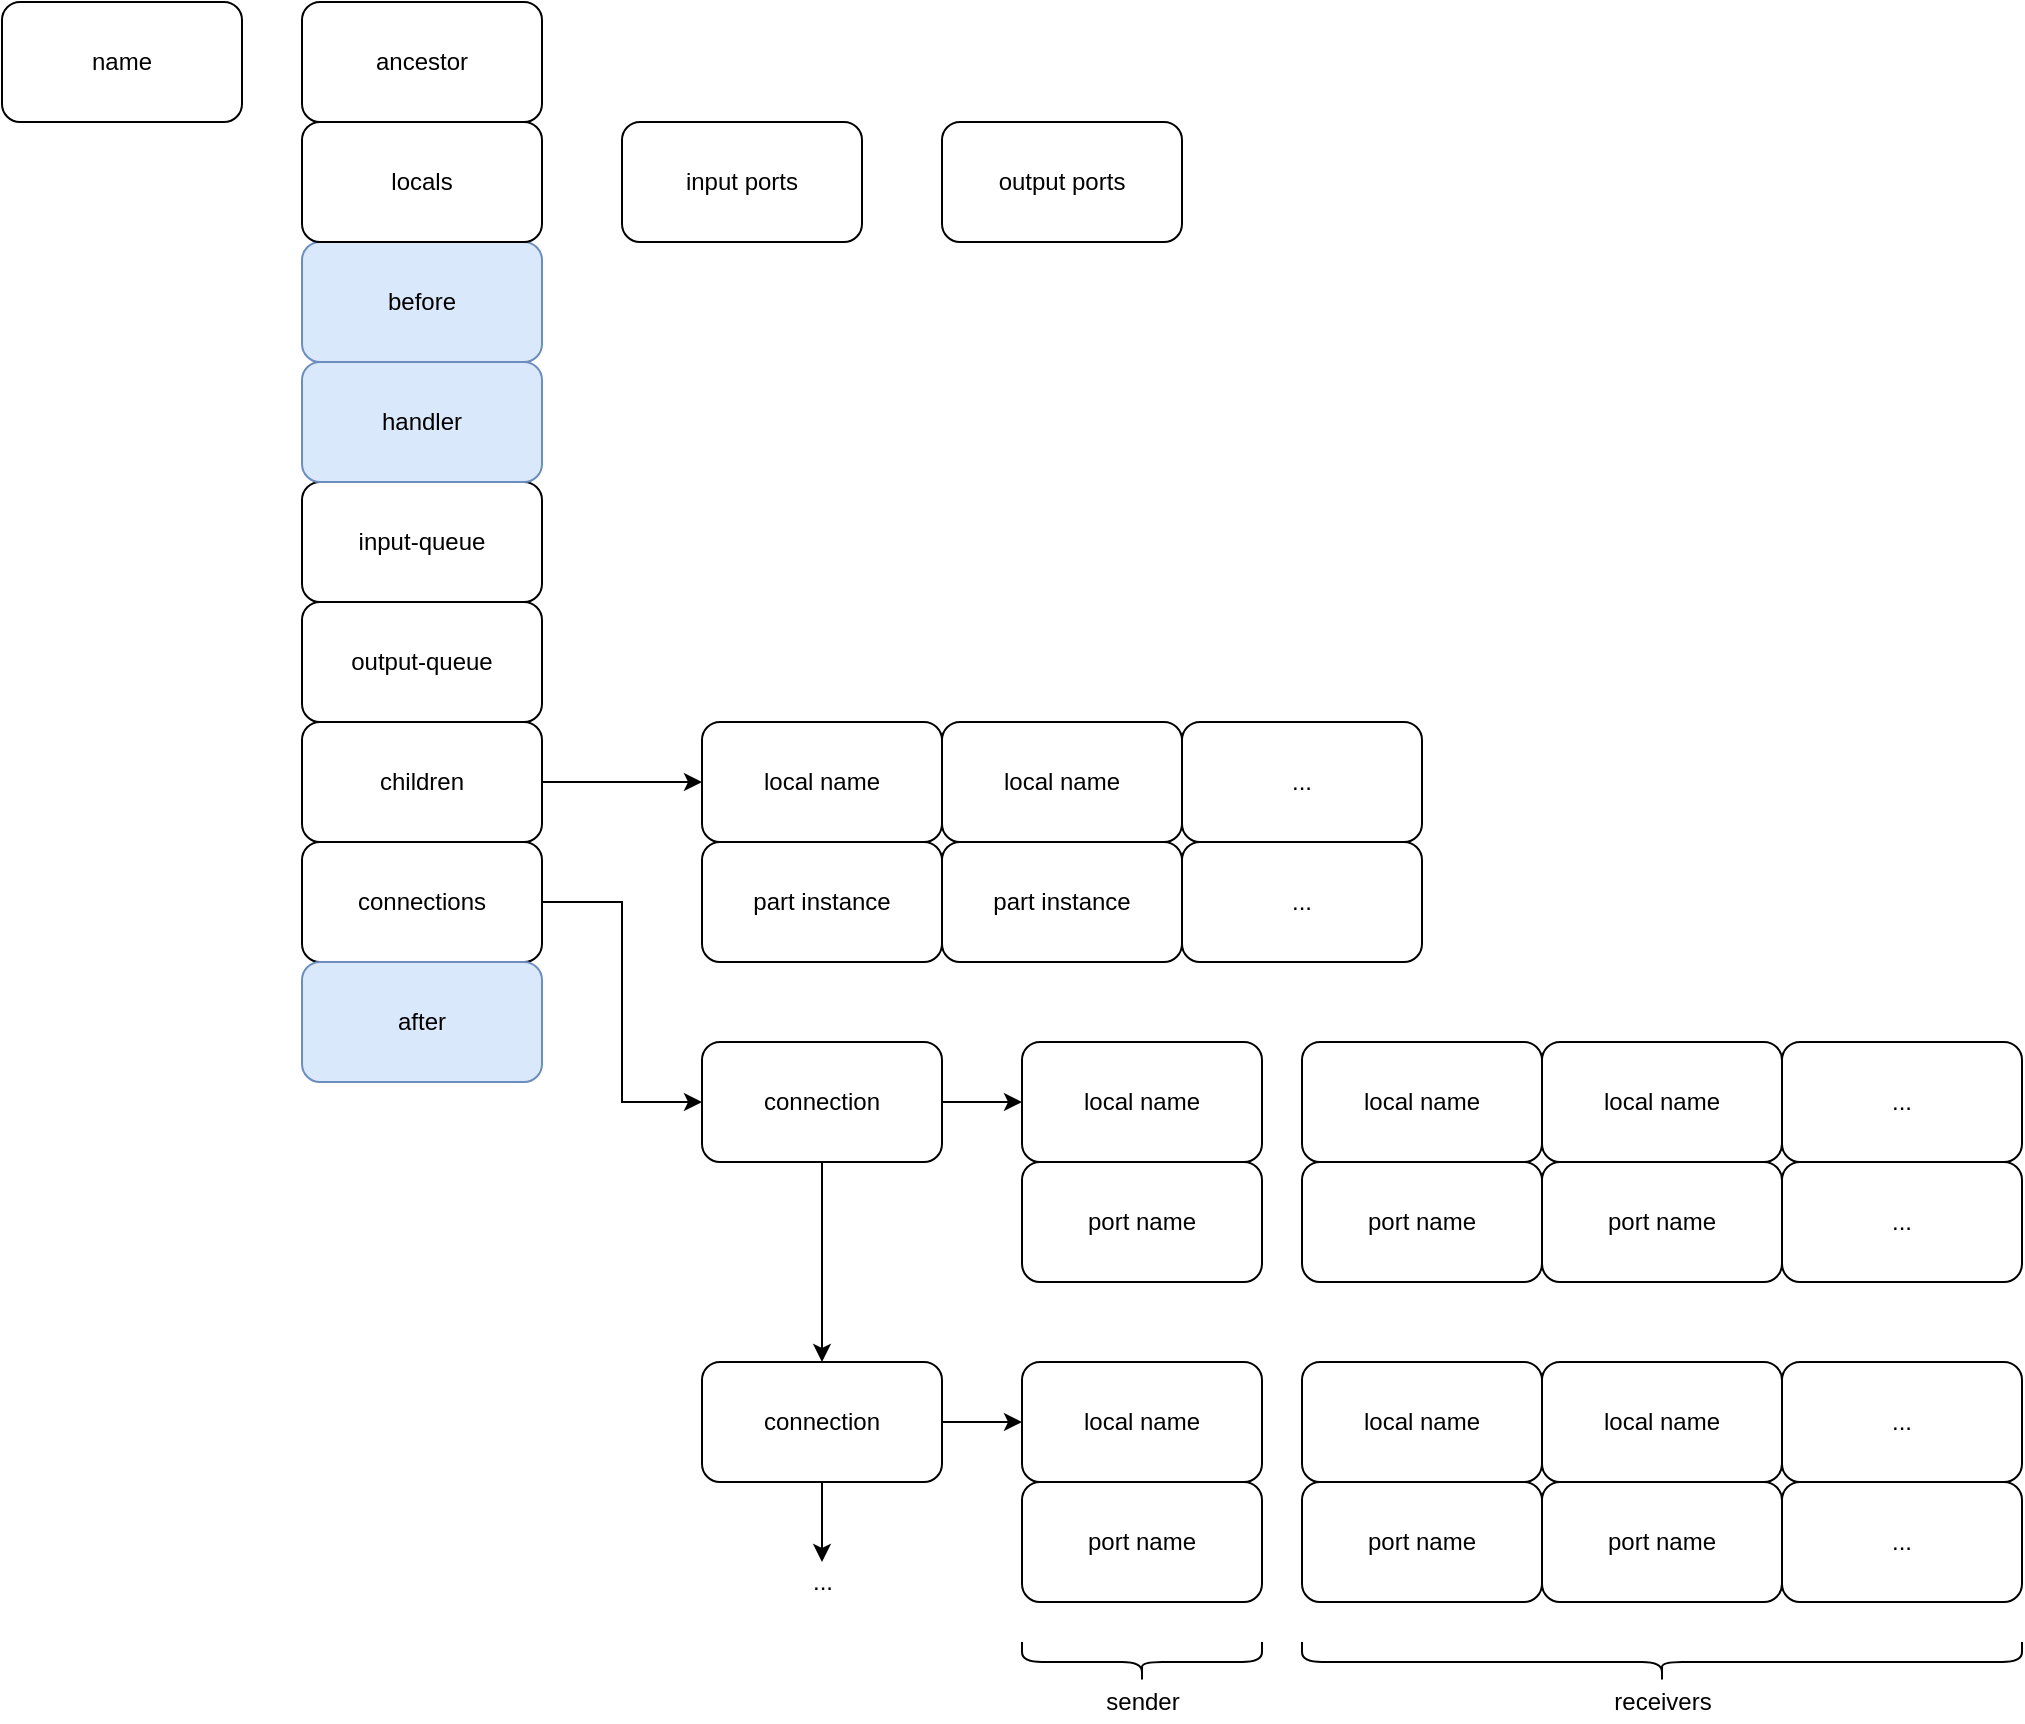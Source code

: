 <mxfile version="14.6.13" type="device"><diagram id="Y4GM_qkI9huKlkZhmG3A" name="Page-1"><mxGraphModel dx="1106" dy="806" grid="1" gridSize="10" guides="1" tooltips="1" connect="1" arrows="1" fold="1" page="1" pageScale="1" pageWidth="1100" pageHeight="850" math="0" shadow="0"><root><mxCell id="0"/><mxCell id="1" parent="0"/><mxCell id="gTtOIrZHVFN9bRKHBBSL-1" value="before" style="rounded=1;whiteSpace=wrap;html=1;fillColor=#dae8fc;strokeColor=#6c8ebf;" vertex="1" parent="1"><mxGeometry x="160" y="160" width="120" height="60" as="geometry"/></mxCell><mxCell id="gTtOIrZHVFN9bRKHBBSL-2" value="input-queue" style="rounded=1;whiteSpace=wrap;html=1;" vertex="1" parent="1"><mxGeometry x="160" y="280" width="120" height="60" as="geometry"/></mxCell><mxCell id="gTtOIrZHVFN9bRKHBBSL-3" value="output-queue" style="rounded=1;whiteSpace=wrap;html=1;" vertex="1" parent="1"><mxGeometry x="160" y="340" width="120" height="60" as="geometry"/></mxCell><mxCell id="gTtOIrZHVFN9bRKHBBSL-19" style="edgeStyle=orthogonalEdgeStyle;rounded=0;orthogonalLoop=1;jettySize=auto;html=1;exitX=1;exitY=0.5;exitDx=0;exitDy=0;entryX=0;entryY=0.5;entryDx=0;entryDy=0;" edge="1" parent="1" source="gTtOIrZHVFN9bRKHBBSL-4" target="gTtOIrZHVFN9bRKHBBSL-9"><mxGeometry relative="1" as="geometry"/></mxCell><mxCell id="gTtOIrZHVFN9bRKHBBSL-4" value="children" style="rounded=1;whiteSpace=wrap;html=1;" vertex="1" parent="1"><mxGeometry x="160" y="400" width="120" height="60" as="geometry"/></mxCell><mxCell id="gTtOIrZHVFN9bRKHBBSL-43" style="edgeStyle=orthogonalEdgeStyle;rounded=0;orthogonalLoop=1;jettySize=auto;html=1;exitX=1;exitY=0.5;exitDx=0;exitDy=0;entryX=0;entryY=0.5;entryDx=0;entryDy=0;" edge="1" parent="1" source="gTtOIrZHVFN9bRKHBBSL-5" target="gTtOIrZHVFN9bRKHBBSL-28"><mxGeometry relative="1" as="geometry"/></mxCell><mxCell id="gTtOIrZHVFN9bRKHBBSL-5" value="connections" style="rounded=1;whiteSpace=wrap;html=1;" vertex="1" parent="1"><mxGeometry x="160" y="460" width="120" height="60" as="geometry"/></mxCell><mxCell id="gTtOIrZHVFN9bRKHBBSL-6" value="after" style="rounded=1;whiteSpace=wrap;html=1;fillColor=#dae8fc;strokeColor=#6c8ebf;" vertex="1" parent="1"><mxGeometry x="160" y="520" width="120" height="60" as="geometry"/></mxCell><mxCell id="gTtOIrZHVFN9bRKHBBSL-7" value="ancestor" style="rounded=1;whiteSpace=wrap;html=1;" vertex="1" parent="1"><mxGeometry x="160" y="40" width="120" height="60" as="geometry"/></mxCell><mxCell id="gTtOIrZHVFN9bRKHBBSL-8" value="locals" style="rounded=1;whiteSpace=wrap;html=1;" vertex="1" parent="1"><mxGeometry x="160" y="100" width="120" height="60" as="geometry"/></mxCell><mxCell id="gTtOIrZHVFN9bRKHBBSL-9" value="local name" style="rounded=1;whiteSpace=wrap;html=1;" vertex="1" parent="1"><mxGeometry x="360" y="400" width="120" height="60" as="geometry"/></mxCell><mxCell id="gTtOIrZHVFN9bRKHBBSL-10" value="part instance" style="rounded=1;whiteSpace=wrap;html=1;" vertex="1" parent="1"><mxGeometry x="360" y="460" width="120" height="60" as="geometry"/></mxCell><mxCell id="gTtOIrZHVFN9bRKHBBSL-11" value="input ports" style="rounded=1;whiteSpace=wrap;html=1;" vertex="1" parent="1"><mxGeometry x="320" y="100" width="120" height="60" as="geometry"/></mxCell><mxCell id="gTtOIrZHVFN9bRKHBBSL-12" value="output ports" style="rounded=1;whiteSpace=wrap;html=1;" vertex="1" parent="1"><mxGeometry x="480" y="100" width="120" height="60" as="geometry"/></mxCell><mxCell id="gTtOIrZHVFN9bRKHBBSL-13" value="name" style="rounded=1;whiteSpace=wrap;html=1;" vertex="1" parent="1"><mxGeometry x="10" y="40" width="120" height="60" as="geometry"/></mxCell><mxCell id="gTtOIrZHVFN9bRKHBBSL-14" value="handler" style="rounded=1;whiteSpace=wrap;html=1;fillColor=#dae8fc;strokeColor=#6c8ebf;" vertex="1" parent="1"><mxGeometry x="160" y="220" width="120" height="60" as="geometry"/></mxCell><mxCell id="gTtOIrZHVFN9bRKHBBSL-15" value="local name" style="rounded=1;whiteSpace=wrap;html=1;" vertex="1" parent="1"><mxGeometry x="480" y="400" width="120" height="60" as="geometry"/></mxCell><mxCell id="gTtOIrZHVFN9bRKHBBSL-16" value="part instance" style="rounded=1;whiteSpace=wrap;html=1;" vertex="1" parent="1"><mxGeometry x="480" y="460" width="120" height="60" as="geometry"/></mxCell><mxCell id="gTtOIrZHVFN9bRKHBBSL-17" value="..." style="rounded=1;whiteSpace=wrap;html=1;" vertex="1" parent="1"><mxGeometry x="600" y="400" width="120" height="60" as="geometry"/></mxCell><mxCell id="gTtOIrZHVFN9bRKHBBSL-18" value="..." style="rounded=1;whiteSpace=wrap;html=1;" vertex="1" parent="1"><mxGeometry x="600" y="460" width="120" height="60" as="geometry"/></mxCell><mxCell id="gTtOIrZHVFN9bRKHBBSL-20" value="local name" style="rounded=1;whiteSpace=wrap;html=1;" vertex="1" parent="1"><mxGeometry x="520" y="560" width="120" height="60" as="geometry"/></mxCell><mxCell id="gTtOIrZHVFN9bRKHBBSL-21" value="port name" style="rounded=1;whiteSpace=wrap;html=1;" vertex="1" parent="1"><mxGeometry x="520" y="620" width="120" height="60" as="geometry"/></mxCell><mxCell id="gTtOIrZHVFN9bRKHBBSL-22" value="local name" style="rounded=1;whiteSpace=wrap;html=1;" vertex="1" parent="1"><mxGeometry x="660" y="560" width="120" height="60" as="geometry"/></mxCell><mxCell id="gTtOIrZHVFN9bRKHBBSL-23" value="port name" style="rounded=1;whiteSpace=wrap;html=1;" vertex="1" parent="1"><mxGeometry x="660" y="620" width="120" height="60" as="geometry"/></mxCell><mxCell id="gTtOIrZHVFN9bRKHBBSL-24" value="local name" style="rounded=1;whiteSpace=wrap;html=1;" vertex="1" parent="1"><mxGeometry x="780" y="560" width="120" height="60" as="geometry"/></mxCell><mxCell id="gTtOIrZHVFN9bRKHBBSL-25" value="port name" style="rounded=1;whiteSpace=wrap;html=1;" vertex="1" parent="1"><mxGeometry x="780" y="620" width="120" height="60" as="geometry"/></mxCell><mxCell id="gTtOIrZHVFN9bRKHBBSL-26" value="..." style="rounded=1;whiteSpace=wrap;html=1;" vertex="1" parent="1"><mxGeometry x="900" y="560" width="120" height="60" as="geometry"/></mxCell><mxCell id="gTtOIrZHVFN9bRKHBBSL-27" value="..." style="rounded=1;whiteSpace=wrap;html=1;" vertex="1" parent="1"><mxGeometry x="900" y="620" width="120" height="60" as="geometry"/></mxCell><mxCell id="gTtOIrZHVFN9bRKHBBSL-38" style="edgeStyle=orthogonalEdgeStyle;rounded=0;orthogonalLoop=1;jettySize=auto;html=1;exitX=1;exitY=0.5;exitDx=0;exitDy=0;entryX=0;entryY=0.5;entryDx=0;entryDy=0;" edge="1" parent="1" source="gTtOIrZHVFN9bRKHBBSL-28" target="gTtOIrZHVFN9bRKHBBSL-20"><mxGeometry relative="1" as="geometry"/></mxCell><mxCell id="gTtOIrZHVFN9bRKHBBSL-39" style="edgeStyle=orthogonalEdgeStyle;rounded=0;orthogonalLoop=1;jettySize=auto;html=1;exitX=0.5;exitY=1;exitDx=0;exitDy=0;entryX=0.5;entryY=0;entryDx=0;entryDy=0;" edge="1" parent="1" source="gTtOIrZHVFN9bRKHBBSL-28" target="gTtOIrZHVFN9bRKHBBSL-29"><mxGeometry relative="1" as="geometry"/></mxCell><mxCell id="gTtOIrZHVFN9bRKHBBSL-28" value="connection" style="rounded=1;whiteSpace=wrap;html=1;" vertex="1" parent="1"><mxGeometry x="360" y="560" width="120" height="60" as="geometry"/></mxCell><mxCell id="gTtOIrZHVFN9bRKHBBSL-40" style="edgeStyle=orthogonalEdgeStyle;rounded=0;orthogonalLoop=1;jettySize=auto;html=1;exitX=1;exitY=0.5;exitDx=0;exitDy=0;entryX=0;entryY=0.5;entryDx=0;entryDy=0;" edge="1" parent="1" source="gTtOIrZHVFN9bRKHBBSL-29" target="gTtOIrZHVFN9bRKHBBSL-30"><mxGeometry relative="1" as="geometry"/></mxCell><mxCell id="gTtOIrZHVFN9bRKHBBSL-42" style="edgeStyle=orthogonalEdgeStyle;rounded=0;orthogonalLoop=1;jettySize=auto;html=1;exitX=0.5;exitY=1;exitDx=0;exitDy=0;entryX=0.5;entryY=0;entryDx=0;entryDy=0;entryPerimeter=0;" edge="1" parent="1" source="gTtOIrZHVFN9bRKHBBSL-29" target="gTtOIrZHVFN9bRKHBBSL-41"><mxGeometry relative="1" as="geometry"/></mxCell><mxCell id="gTtOIrZHVFN9bRKHBBSL-29" value="connection" style="rounded=1;whiteSpace=wrap;html=1;" vertex="1" parent="1"><mxGeometry x="360" y="720" width="120" height="60" as="geometry"/></mxCell><mxCell id="gTtOIrZHVFN9bRKHBBSL-30" value="local name" style="rounded=1;whiteSpace=wrap;html=1;" vertex="1" parent="1"><mxGeometry x="520" y="720" width="120" height="60" as="geometry"/></mxCell><mxCell id="gTtOIrZHVFN9bRKHBBSL-31" value="port name" style="rounded=1;whiteSpace=wrap;html=1;" vertex="1" parent="1"><mxGeometry x="520" y="780" width="120" height="60" as="geometry"/></mxCell><mxCell id="gTtOIrZHVFN9bRKHBBSL-32" value="local name" style="rounded=1;whiteSpace=wrap;html=1;" vertex="1" parent="1"><mxGeometry x="660" y="720" width="120" height="60" as="geometry"/></mxCell><mxCell id="gTtOIrZHVFN9bRKHBBSL-33" value="port name" style="rounded=1;whiteSpace=wrap;html=1;" vertex="1" parent="1"><mxGeometry x="660" y="780" width="120" height="60" as="geometry"/></mxCell><mxCell id="gTtOIrZHVFN9bRKHBBSL-34" value="local name" style="rounded=1;whiteSpace=wrap;html=1;" vertex="1" parent="1"><mxGeometry x="780" y="720" width="120" height="60" as="geometry"/></mxCell><mxCell id="gTtOIrZHVFN9bRKHBBSL-35" value="port name" style="rounded=1;whiteSpace=wrap;html=1;" vertex="1" parent="1"><mxGeometry x="780" y="780" width="120" height="60" as="geometry"/></mxCell><mxCell id="gTtOIrZHVFN9bRKHBBSL-36" value="..." style="rounded=1;whiteSpace=wrap;html=1;" vertex="1" parent="1"><mxGeometry x="900" y="720" width="120" height="60" as="geometry"/></mxCell><mxCell id="gTtOIrZHVFN9bRKHBBSL-37" value="..." style="rounded=1;whiteSpace=wrap;html=1;" vertex="1" parent="1"><mxGeometry x="900" y="780" width="120" height="60" as="geometry"/></mxCell><mxCell id="gTtOIrZHVFN9bRKHBBSL-41" value="..." style="text;html=1;align=center;verticalAlign=middle;resizable=0;points=[];autosize=1;strokeColor=none;" vertex="1" parent="1"><mxGeometry x="405" y="820" width="30" height="20" as="geometry"/></mxCell><mxCell id="gTtOIrZHVFN9bRKHBBSL-44" value="" style="shape=curlyBracket;whiteSpace=wrap;html=1;rounded=1;rotation=-90;" vertex="1" parent="1"><mxGeometry x="570" y="810" width="20" height="120" as="geometry"/></mxCell><mxCell id="gTtOIrZHVFN9bRKHBBSL-45" value="" style="shape=curlyBracket;whiteSpace=wrap;html=1;rounded=1;rotation=-90;" vertex="1" parent="1"><mxGeometry x="830" y="690" width="20" height="360" as="geometry"/></mxCell><mxCell id="gTtOIrZHVFN9bRKHBBSL-46" value="sender" style="text;html=1;align=center;verticalAlign=middle;resizable=0;points=[];autosize=1;strokeColor=none;" vertex="1" parent="1"><mxGeometry x="555" y="880" width="50" height="20" as="geometry"/></mxCell><mxCell id="gTtOIrZHVFN9bRKHBBSL-47" value="receivers" style="text;html=1;align=center;verticalAlign=middle;resizable=0;points=[];autosize=1;strokeColor=none;" vertex="1" parent="1"><mxGeometry x="810" y="880" width="60" height="20" as="geometry"/></mxCell></root></mxGraphModel></diagram></mxfile>